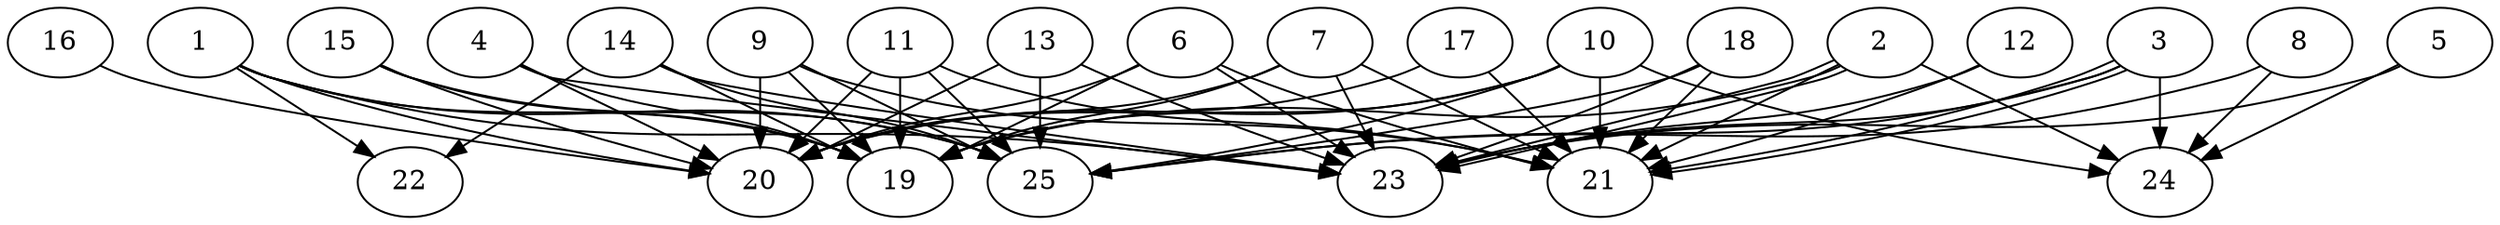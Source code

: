 // DAG automatically generated by daggen at Thu Oct  3 14:00:40 2019
// ./daggen --dot -n 25 --ccr 0.5 --fat 0.9 --regular 0.5 --density 0.7 --mindata 5242880 --maxdata 52428800 
digraph G {
  1 [size="48390144", alpha="0.12", expect_size="24195072"] 
  1 -> 19 [size ="24195072"]
  1 -> 20 [size ="24195072"]
  1 -> 22 [size ="24195072"]
  1 -> 23 [size ="24195072"]
  1 -> 25 [size ="24195072"]
  2 [size="102541312", alpha="0.15", expect_size="51270656"] 
  2 -> 19 [size ="51270656"]
  2 -> 21 [size ="51270656"]
  2 -> 23 [size ="51270656"]
  2 -> 23 [size ="51270656"]
  2 -> 24 [size ="51270656"]
  3 [size="16596992", alpha="0.09", expect_size="8298496"] 
  3 -> 21 [size ="8298496"]
  3 -> 21 [size ="8298496"]
  3 -> 23 [size ="8298496"]
  3 -> 24 [size ="8298496"]
  3 -> 25 [size ="8298496"]
  4 [size="83681280", alpha="0.19", expect_size="41840640"] 
  4 -> 19 [size ="41840640"]
  4 -> 20 [size ="41840640"]
  4 -> 23 [size ="41840640"]
  5 [size="77762560", alpha="0.18", expect_size="38881280"] 
  5 -> 23 [size ="38881280"]
  5 -> 24 [size ="38881280"]
  6 [size="85729280", alpha="0.20", expect_size="42864640"] 
  6 -> 19 [size ="42864640"]
  6 -> 20 [size ="42864640"]
  6 -> 21 [size ="42864640"]
  6 -> 23 [size ="42864640"]
  7 [size="51415040", alpha="0.06", expect_size="25707520"] 
  7 -> 19 [size ="25707520"]
  7 -> 20 [size ="25707520"]
  7 -> 21 [size ="25707520"]
  7 -> 23 [size ="25707520"]
  8 [size="48982016", alpha="0.17", expect_size="24491008"] 
  8 -> 24 [size ="24491008"]
  8 -> 25 [size ="24491008"]
  9 [size="66527232", alpha="0.14", expect_size="33263616"] 
  9 -> 19 [size ="33263616"]
  9 -> 20 [size ="33263616"]
  9 -> 21 [size ="33263616"]
  9 -> 25 [size ="33263616"]
  10 [size="32643072", alpha="0.05", expect_size="16321536"] 
  10 -> 19 [size ="16321536"]
  10 -> 20 [size ="16321536"]
  10 -> 21 [size ="16321536"]
  10 -> 24 [size ="16321536"]
  10 -> 25 [size ="16321536"]
  11 [size="68274176", alpha="0.15", expect_size="34137088"] 
  11 -> 19 [size ="34137088"]
  11 -> 20 [size ="34137088"]
  11 -> 21 [size ="34137088"]
  11 -> 25 [size ="34137088"]
  12 [size="31688704", alpha="0.05", expect_size="15844352"] 
  12 -> 21 [size ="15844352"]
  12 -> 23 [size ="15844352"]
  13 [size="104570880", alpha="0.07", expect_size="52285440"] 
  13 -> 20 [size ="52285440"]
  13 -> 23 [size ="52285440"]
  13 -> 25 [size ="52285440"]
  14 [size="51888128", alpha="0.13", expect_size="25944064"] 
  14 -> 19 [size ="25944064"]
  14 -> 22 [size ="25944064"]
  14 -> 23 [size ="25944064"]
  14 -> 25 [size ="25944064"]
  15 [size="46477312", alpha="0.01", expect_size="23238656"] 
  15 -> 19 [size ="23238656"]
  15 -> 20 [size ="23238656"]
  15 -> 25 [size ="23238656"]
  16 [size="35074048", alpha="0.14", expect_size="17537024"] 
  16 -> 20 [size ="17537024"]
  17 [size="34621440", alpha="0.12", expect_size="17310720"] 
  17 -> 20 [size ="17310720"]
  17 -> 21 [size ="17310720"]
  18 [size="60829696", alpha="0.13", expect_size="30414848"] 
  18 -> 21 [size ="30414848"]
  18 -> 23 [size ="30414848"]
  18 -> 25 [size ="30414848"]
  19 [size="47069184", alpha="0.04", expect_size="23534592"] 
  20 [size="20326400", alpha="0.12", expect_size="10163200"] 
  21 [size="44689408", alpha="0.09", expect_size="22344704"] 
  22 [size="21467136", alpha="0.04", expect_size="10733568"] 
  23 [size="43159552", alpha="0.01", expect_size="21579776"] 
  24 [size="75255808", alpha="0.14", expect_size="37627904"] 
  25 [size="41574400", alpha="0.01", expect_size="20787200"] 
}
